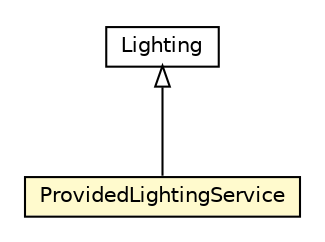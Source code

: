 #!/usr/local/bin/dot
#
# Class diagram 
# Generated by UMLGraph version R5_6-24-gf6e263 (http://www.umlgraph.org/)
#

digraph G {
	edge [fontname="Helvetica",fontsize=10,labelfontname="Helvetica",labelfontsize=10];
	node [fontname="Helvetica",fontsize=10,shape=plaintext];
	nodesep=0.25;
	ranksep=0.5;
	// org.universAAL.samples.lighting.server.ProvidedLightingService
	c16485 [label=<<table title="org.universAAL.samples.lighting.server.ProvidedLightingService" border="0" cellborder="1" cellspacing="0" cellpadding="2" port="p" bgcolor="lemonChiffon" href="./ProvidedLightingService.html">
		<tr><td><table border="0" cellspacing="0" cellpadding="1">
<tr><td align="center" balign="center"> ProvidedLightingService </td></tr>
		</table></td></tr>
		</table>>, URL="./ProvidedLightingService.html", fontname="Helvetica", fontcolor="black", fontsize=10.0];
	//org.universAAL.samples.lighting.server.ProvidedLightingService extends org.universAAL.ontology.lighting.Lighting
	c16616:p -> c16485:p [dir=back,arrowtail=empty];
	// org.universAAL.ontology.lighting.Lighting
	c16616 [label=<<table title="org.universAAL.ontology.lighting.Lighting" border="0" cellborder="1" cellspacing="0" cellpadding="2" port="p" href="http://java.sun.com/j2se/1.4.2/docs/api/org/universAAL/ontology/lighting/Lighting.html">
		<tr><td><table border="0" cellspacing="0" cellpadding="1">
<tr><td align="center" balign="center"> Lighting </td></tr>
		</table></td></tr>
		</table>>, URL="http://java.sun.com/j2se/1.4.2/docs/api/org/universAAL/ontology/lighting/Lighting.html", fontname="Helvetica", fontcolor="black", fontsize=10.0];
}


